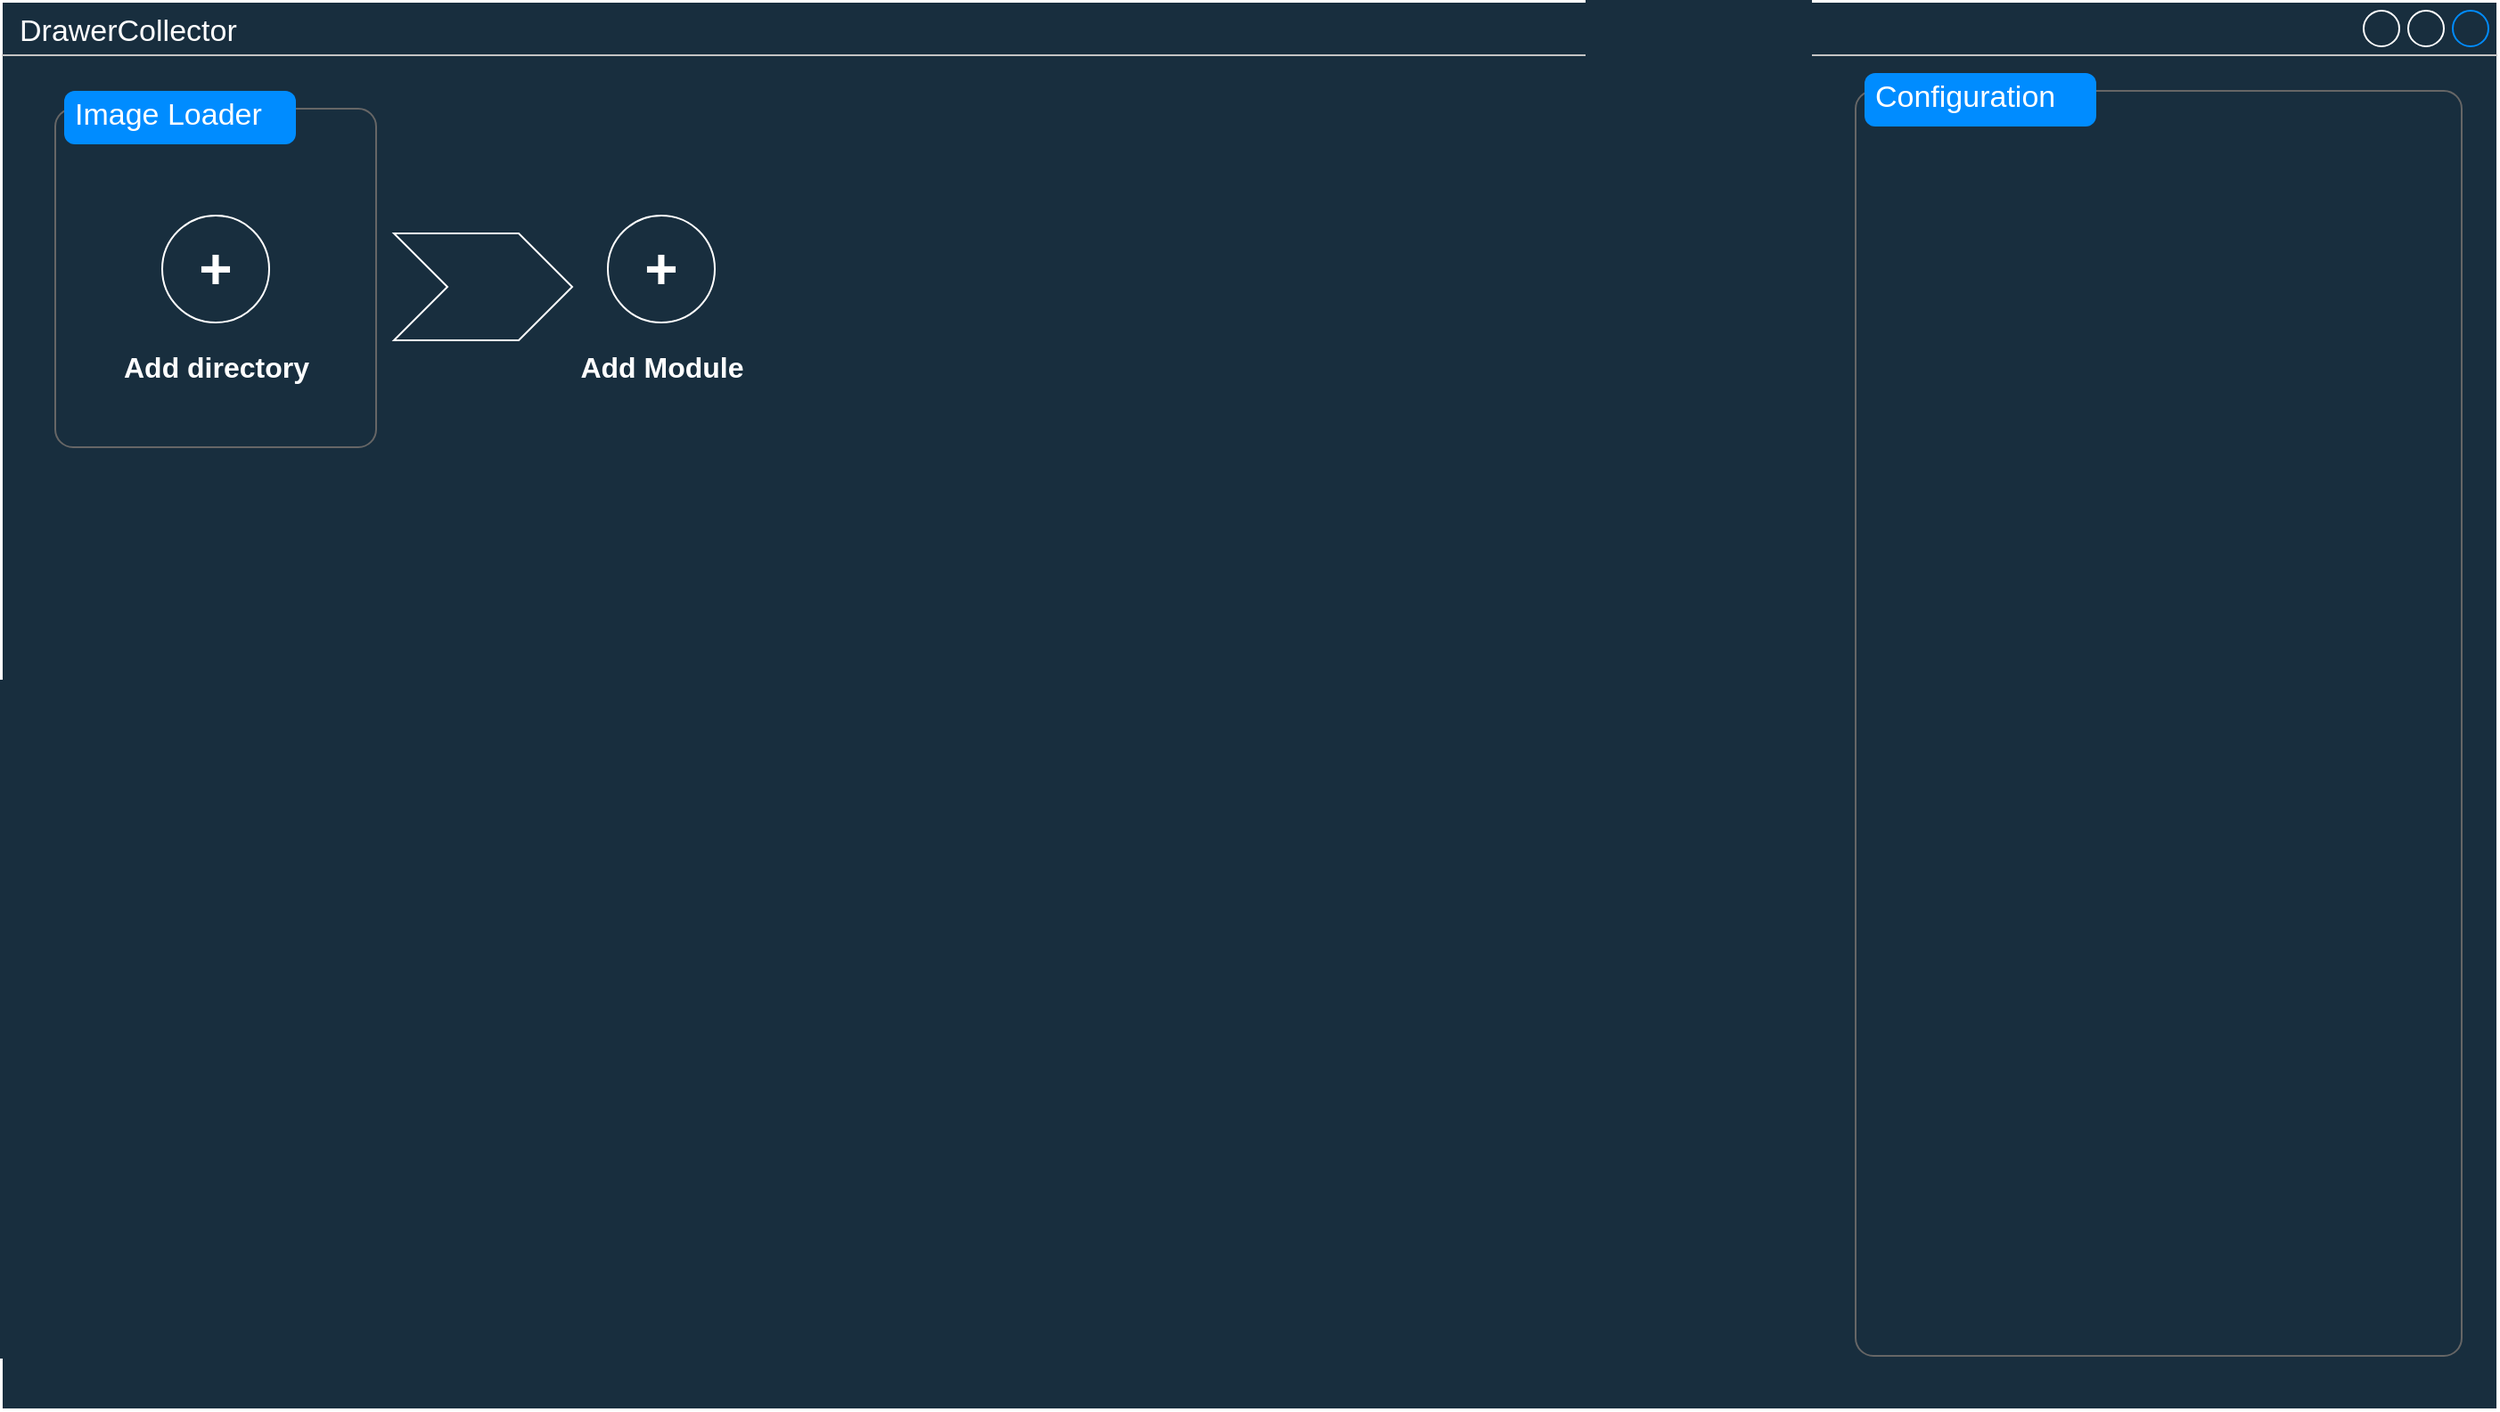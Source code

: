 <mxfile version="21.1.2" type="device" pages="7">
  <diagram name="MainPage" id="4QHCHEwzM7NgPZoShcnq">
    <mxGraphModel dx="2074" dy="1106" grid="1" gridSize="10" guides="1" tooltips="1" connect="1" arrows="1" fold="1" page="1" pageScale="1" pageWidth="1600" pageHeight="900" math="0" shadow="0">
      <root>
        <mxCell id="0" />
        <mxCell id="Sikc8s6z_d72JEaeaKDz-20" parent="0" />
        <mxCell id="Sikc8s6z_d72JEaeaKDz-28" value="&lt;div&gt;DrawerCollector&lt;/div&gt;&lt;div&gt;&lt;br&gt;&lt;/div&gt;" style="strokeWidth=1;shadow=0;dashed=0;align=center;html=1;shape=mxgraph.mockup.containers.window;align=left;verticalAlign=top;spacingLeft=8;strokeColor2=#008cff;strokeColor3=#c4c4c4;fontColor=#FFFFFF;mainText=;fontSize=17;labelBackgroundColor=none;whiteSpace=wrap;strokeColor=#FFFFFF;fillColor=#182E3E;" vertex="1" parent="Sikc8s6z_d72JEaeaKDz-20">
          <mxGeometry x="80" y="40" width="1400" height="790" as="geometry" />
        </mxCell>
        <UserObject label="" link="data:page/id,hgLcFoqbssjTXuBi4_AG" id="BZGcnAVH1Ryqcp6diZ6F-3">
          <mxCell style="shape=mxgraph.mockup.containers.marginRect;rectMarginTop=10;strokeColor=#666666;strokeWidth=1;dashed=0;rounded=1;arcSize=5;recursiveResize=0;html=1;whiteSpace=wrap;fontColor=#FFFFFF;fillColor=#182E3E;" vertex="1" parent="Sikc8s6z_d72JEaeaKDz-20">
            <mxGeometry x="110" y="90" width="180" height="200" as="geometry" />
          </mxCell>
        </UserObject>
        <mxCell id="BZGcnAVH1Ryqcp6diZ6F-4" value="&lt;div&gt;Image Loader&lt;/div&gt;" style="shape=rect;strokeColor=none;fillColor=#008cff;strokeWidth=1;dashed=0;rounded=1;arcSize=20;fontColor=#ffffff;fontSize=17;spacing=2;spacingTop=-2;align=left;autosize=1;spacingLeft=4;resizeWidth=0;resizeHeight=0;perimeter=none;html=1;whiteSpace=wrap;" vertex="1" parent="BZGcnAVH1Ryqcp6diZ6F-3">
          <mxGeometry x="5" width="130" height="30" as="geometry" />
        </mxCell>
        <UserObject label="&lt;font style=&quot;font-size: 32px;&quot;&gt;&lt;b&gt;+&lt;/b&gt;&lt;/font&gt;" link="data:page/id,UpVtdRNt34tTqxoJonI-" id="BZGcnAVH1Ryqcp6diZ6F-5">
          <mxCell style="ellipse;whiteSpace=wrap;html=1;strokeColor=#FFFFFF;fillColor=#182E3E;labelBackgroundColor=none;fontColor=#FFFFFF;shadow=0;aspect=fixed;" vertex="1" parent="BZGcnAVH1Ryqcp6diZ6F-3">
            <mxGeometry x="60" y="70" width="60" height="60" as="geometry" />
          </mxCell>
        </UserObject>
        <mxCell id="BZGcnAVH1Ryqcp6diZ6F-6" value="&lt;div style=&quot;font-size: 16px;&quot;&gt;Add directory&lt;br style=&quot;font-size: 16px;&quot;&gt;&lt;/div&gt;" style="text;html=1;strokeColor=none;fillColor=none;align=center;verticalAlign=middle;whiteSpace=wrap;rounded=0;fontColor=#FFFFFF;fontStyle=1;fontSize=16;" vertex="1" parent="BZGcnAVH1Ryqcp6diZ6F-3">
          <mxGeometry x="2.5" y="140" width="175" height="30" as="geometry" />
        </mxCell>
        <mxCell id="BZGcnAVH1Ryqcp6diZ6F-8" value="" style="shape=mxgraph.mockup.containers.marginRect;rectMarginTop=10;strokeColor=#666666;strokeWidth=1;dashed=0;rounded=1;arcSize=5;recursiveResize=0;html=1;whiteSpace=wrap;fontColor=#FFFFFF;fillColor=#182E3E;" vertex="1" parent="Sikc8s6z_d72JEaeaKDz-20">
          <mxGeometry x="1120" y="80" width="340" height="720" as="geometry" />
        </mxCell>
        <mxCell id="BZGcnAVH1Ryqcp6diZ6F-9" value="Configuration" style="shape=rect;strokeColor=none;fillColor=#008cff;strokeWidth=1;dashed=0;rounded=1;arcSize=20;fontColor=#ffffff;fontSize=17;spacing=2;spacingTop=-2;align=left;autosize=1;spacingLeft=4;resizeWidth=0;resizeHeight=0;perimeter=none;html=1;whiteSpace=wrap;" vertex="1" parent="BZGcnAVH1Ryqcp6diZ6F-8">
          <mxGeometry x="5" width="130" height="30" as="geometry" />
        </mxCell>
        <mxCell id="Y7kr4lN_EB4moR-PGXCY-1" value="" style="html=1;shadow=0;dashed=0;align=center;verticalAlign=middle;shape=mxgraph.arrows2.arrow;dy=0;dx=30;notch=30;strokeColor=#FFFFFF;fontColor=#FFFFFF;fillColor=#182E3E;" vertex="1" parent="Sikc8s6z_d72JEaeaKDz-20">
          <mxGeometry x="300" y="170" width="100" height="60" as="geometry" />
        </mxCell>
        <mxCell id="VPWg5gSxR-0Wk0qPY_qC-0" value="" style="group" vertex="1" connectable="0" parent="Sikc8s6z_d72JEaeaKDz-20">
          <mxGeometry x="362.5" y="160" width="175" height="100" as="geometry" />
        </mxCell>
        <UserObject label="&lt;font style=&quot;font-size: 32px;&quot;&gt;&lt;b&gt;+&lt;/b&gt;&lt;/font&gt;" link="data:page/id,DdyOgkGcl3cxmvbCV8Uq" id="e9swa3hjPzflOzBYY6jh-0">
          <mxCell style="ellipse;whiteSpace=wrap;html=1;strokeColor=#FFFFFF;fillColor=#182E3E;labelBackgroundColor=none;fontColor=#FFFFFF;shadow=0;aspect=fixed;" vertex="1" parent="VPWg5gSxR-0Wk0qPY_qC-0">
            <mxGeometry x="57.5" width="60" height="60" as="geometry" />
          </mxCell>
        </UserObject>
        <mxCell id="e9swa3hjPzflOzBYY6jh-1" value="&lt;div style=&quot;font-size: 16px;&quot;&gt;Add Module&lt;br style=&quot;font-size: 16px;&quot;&gt;&lt;/div&gt;" style="text;html=1;strokeColor=none;fillColor=none;align=center;verticalAlign=middle;whiteSpace=wrap;rounded=0;fontColor=#FFFFFF;fontStyle=1;fontSize=16;" vertex="1" parent="VPWg5gSxR-0Wk0qPY_qC-0">
          <mxGeometry y="70" width="175" height="30" as="geometry" />
        </mxCell>
      </root>
    </mxGraphModel>
  </diagram>
  <diagram name="ImageLoaderPage" id="hgLcFoqbssjTXuBi4_AG">
    <mxGraphModel dx="2074" dy="1106" grid="1" gridSize="10" guides="1" tooltips="1" connect="1" arrows="1" fold="1" page="1" pageScale="1" pageWidth="1600" pageHeight="900" math="0" shadow="0">
      <root>
        <mxCell id="sGLYkjMO27j8jB1cmiwa-0" />
        <mxCell id="sGLYkjMO27j8jB1cmiwa-1" parent="sGLYkjMO27j8jB1cmiwa-0" />
        <UserObject label="&lt;div&gt;DrawerCollector&lt;/div&gt;&lt;div&gt;&lt;br&gt;&lt;/div&gt;" link="data:page/id,4QHCHEwzM7NgPZoShcnq" id="sGLYkjMO27j8jB1cmiwa-2">
          <mxCell style="strokeWidth=1;shadow=0;dashed=0;align=center;html=1;shape=mxgraph.mockup.containers.window;align=left;verticalAlign=top;spacingLeft=8;strokeColor2=#008cff;strokeColor3=#c4c4c4;fontColor=#FFFFFF;mainText=;fontSize=17;labelBackgroundColor=none;whiteSpace=wrap;strokeColor=#FFFFFF;fillColor=#182E3E;" vertex="1" parent="sGLYkjMO27j8jB1cmiwa-1">
            <mxGeometry x="80" y="40" width="1400" height="790" as="geometry" />
          </mxCell>
        </UserObject>
        <mxCell id="sGLYkjMO27j8jB1cmiwa-3" value="" style="shape=mxgraph.mockup.containers.marginRect;rectMarginTop=10;strokeColor=#70888f;strokeWidth=5;dashed=0;rounded=1;arcSize=5;recursiveResize=0;html=1;whiteSpace=wrap;fontColor=#FFFFFF;fillColor=#182E3E;" vertex="1" parent="sGLYkjMO27j8jB1cmiwa-1">
          <mxGeometry x="110" y="90" width="180" height="200" as="geometry" />
        </mxCell>
        <mxCell id="sGLYkjMO27j8jB1cmiwa-4" value="&lt;div&gt;Image Loader&lt;/div&gt;" style="shape=rect;strokeColor=none;fillColor=#008cff;strokeWidth=1;dashed=0;rounded=1;arcSize=20;fontColor=#ffffff;fontSize=17;spacing=2;spacingTop=-2;align=left;autosize=1;spacingLeft=4;resizeWidth=0;resizeHeight=0;perimeter=none;html=1;whiteSpace=wrap;" vertex="1" parent="sGLYkjMO27j8jB1cmiwa-3">
          <mxGeometry x="5" width="130" height="30" as="geometry" />
        </mxCell>
        <UserObject label="&lt;font style=&quot;font-size: 32px;&quot;&gt;&lt;b&gt;+&lt;/b&gt;&lt;/font&gt;" link="data:page/id,UpVtdRNt34tTqxoJonI-" id="sGLYkjMO27j8jB1cmiwa-5">
          <mxCell style="ellipse;whiteSpace=wrap;html=1;strokeColor=#FFFFFF;fillColor=#182E3E;labelBackgroundColor=none;fontColor=#FFFFFF;shadow=0;aspect=fixed;" vertex="1" parent="sGLYkjMO27j8jB1cmiwa-3">
            <mxGeometry x="60" y="70" width="60" height="60" as="geometry" />
          </mxCell>
        </UserObject>
        <mxCell id="sGLYkjMO27j8jB1cmiwa-6" value="&lt;div style=&quot;font-size: 16px;&quot;&gt;Add directory&lt;br style=&quot;font-size: 16px;&quot;&gt;&lt;/div&gt;" style="text;html=1;strokeColor=none;fillColor=none;align=center;verticalAlign=middle;whiteSpace=wrap;rounded=0;fontColor=#FFFFFF;fontStyle=1;fontSize=16;" vertex="1" parent="sGLYkjMO27j8jB1cmiwa-3">
          <mxGeometry x="2.5" y="140" width="175" height="30" as="geometry" />
        </mxCell>
        <mxCell id="sGLYkjMO27j8jB1cmiwa-7" value="" style="shape=mxgraph.mockup.containers.marginRect;rectMarginTop=10;strokeColor=#666666;strokeWidth=1;dashed=0;rounded=1;arcSize=5;recursiveResize=0;html=1;whiteSpace=wrap;fontColor=#FFFFFF;fillColor=#182E3E;" vertex="1" parent="sGLYkjMO27j8jB1cmiwa-1">
          <mxGeometry x="1120" y="80" width="340" height="720" as="geometry" />
        </mxCell>
        <mxCell id="sGLYkjMO27j8jB1cmiwa-8" value="Image Loader" style="shape=rect;strokeColor=none;fillColor=#008cff;strokeWidth=1;dashed=0;rounded=1;arcSize=20;fontColor=#ffffff;fontSize=17;spacing=2;spacingTop=-2;align=left;autosize=1;spacingLeft=4;resizeWidth=0;resizeHeight=0;perimeter=none;html=1;whiteSpace=wrap;" vertex="1" parent="sGLYkjMO27j8jB1cmiwa-7">
          <mxGeometry x="5" width="130" height="30" as="geometry" />
        </mxCell>
        <mxCell id="H2jxY5U8lig59B_fxIUB-10" value="Directory" style="whiteSpace=wrap;html=1;strokeColor=#FFFFFF;fontColor=#FFFFFF;fillColor=#182E3E;fontSize=16;fontStyle=1" vertex="1" parent="sGLYkjMO27j8jB1cmiwa-7">
          <mxGeometry x="10" y="40" width="260" height="40" as="geometry" />
        </mxCell>
        <mxCell id="H2jxY5U8lig59B_fxIUB-11" value="Files" style="whiteSpace=wrap;html=1;strokeColor=#FFFFFF;fontColor=#FFFFFF;fillColor=#182E3E;fontSize=16;fontStyle=1" vertex="1" parent="sGLYkjMO27j8jB1cmiwa-7">
          <mxGeometry x="270" y="40" width="60" height="40" as="geometry" />
        </mxCell>
        <mxCell id="H2jxY5U8lig59B_fxIUB-12" value="" style="whiteSpace=wrap;html=1;strokeColor=#FFFFFF;fontColor=#FFFFFF;fillColor=#182E3E;" vertex="1" parent="sGLYkjMO27j8jB1cmiwa-7">
          <mxGeometry x="10" y="80" width="320" height="620" as="geometry" />
        </mxCell>
        <mxCell id="r8GJR6RvqAK0Z7T6UhHm-0" value="" style="html=1;shadow=0;dashed=0;align=center;verticalAlign=middle;shape=mxgraph.arrows2.arrow;dy=0;dx=30;notch=30;strokeColor=#FFFFFF;fontColor=#FFFFFF;fillColor=#182E3E;" vertex="1" parent="sGLYkjMO27j8jB1cmiwa-1">
          <mxGeometry x="300" y="170" width="100" height="60" as="geometry" />
        </mxCell>
        <mxCell id="Y3K2k-p9ZKK7vGbOh9vh-0" value="" style="group" vertex="1" connectable="0" parent="sGLYkjMO27j8jB1cmiwa-1">
          <mxGeometry x="362.5" y="160" width="175" height="100" as="geometry" />
        </mxCell>
        <UserObject label="&lt;font style=&quot;font-size: 32px;&quot;&gt;&lt;b&gt;+&lt;/b&gt;&lt;/font&gt;" id="Y3K2k-p9ZKK7vGbOh9vh-1">
          <mxCell style="ellipse;whiteSpace=wrap;html=1;strokeColor=#FFFFFF;fillColor=#182E3E;labelBackgroundColor=none;fontColor=#FFFFFF;shadow=0;aspect=fixed;" vertex="1" parent="Y3K2k-p9ZKK7vGbOh9vh-0">
            <mxGeometry x="57.5" width="60" height="60" as="geometry" />
          </mxCell>
        </UserObject>
        <mxCell id="Y3K2k-p9ZKK7vGbOh9vh-2" value="&lt;div style=&quot;font-size: 16px;&quot;&gt;Add Module&lt;br style=&quot;font-size: 16px;&quot;&gt;&lt;/div&gt;" style="text;html=1;strokeColor=none;fillColor=none;align=center;verticalAlign=middle;whiteSpace=wrap;rounded=0;fontColor=#FFFFFF;fontStyle=1;fontSize=16;" vertex="1" parent="Y3K2k-p9ZKK7vGbOh9vh-0">
          <mxGeometry y="70" width="175" height="30" as="geometry" />
        </mxCell>
      </root>
    </mxGraphModel>
  </diagram>
  <diagram name="ProcessingModulePageRotation" id="VNy_x9ZEN6lF7U0V-27q">
    <mxGraphModel dx="1728" dy="922" grid="1" gridSize="10" guides="1" tooltips="1" connect="1" arrows="1" fold="1" page="1" pageScale="1" pageWidth="1600" pageHeight="900" math="0" shadow="0">
      <root>
        <mxCell id="SKFq8kWOSzVU3YflYjA9-0" />
        <mxCell id="SKFq8kWOSzVU3YflYjA9-1" parent="SKFq8kWOSzVU3YflYjA9-0" />
        <UserObject label="D" link="data:page/id,4QHCHEwzM7NgPZoShcnq" id="SKFq8kWOSzVU3YflYjA9-2">
          <mxCell style="strokeWidth=1;shadow=0;dashed=0;align=center;html=1;shape=mxgraph.mockup.containers.window;align=left;verticalAlign=top;spacingLeft=8;strokeColor2=#008cff;strokeColor3=#c4c4c4;fontColor=#FFFFFF;mainText=;fontSize=17;labelBackgroundColor=none;whiteSpace=wrap;strokeColor=#FFFFFF;fillColor=#182E3E;" vertex="1" parent="SKFq8kWOSzVU3YflYjA9-1">
            <mxGeometry x="80" y="40" width="1400" height="790" as="geometry" />
          </mxCell>
        </UserObject>
        <UserObject label="" link="data:page/id,hgLcFoqbssjTXuBi4_AG" id="SKFq8kWOSzVU3YflYjA9-3">
          <mxCell style="shape=mxgraph.mockup.containers.marginRect;rectMarginTop=10;strokeColor=#70888f;strokeWidth=1;dashed=0;rounded=1;arcSize=5;recursiveResize=0;html=1;whiteSpace=wrap;fontColor=#FFFFFF;fillColor=#182E3E;" vertex="1" parent="SKFq8kWOSzVU3YflYjA9-1">
            <mxGeometry x="110" y="90" width="180" height="200" as="geometry" />
          </mxCell>
        </UserObject>
        <mxCell id="SKFq8kWOSzVU3YflYjA9-4" value="&lt;div&gt;Image Loader&lt;/div&gt;" style="shape=rect;strokeColor=none;fillColor=#008cff;strokeWidth=1;dashed=0;rounded=1;arcSize=20;fontColor=#ffffff;fontSize=17;spacing=2;spacingTop=-2;align=left;autosize=1;spacingLeft=4;resizeWidth=0;resizeHeight=0;perimeter=none;html=1;whiteSpace=wrap;" vertex="1" parent="SKFq8kWOSzVU3YflYjA9-3">
          <mxGeometry x="5" width="130" height="30" as="geometry" />
        </mxCell>
        <UserObject label="&lt;font style=&quot;font-size: 32px;&quot;&gt;&lt;b&gt;+&lt;/b&gt;&lt;/font&gt;" link="data:page/id,UpVtdRNt34tTqxoJonI-" id="SKFq8kWOSzVU3YflYjA9-5">
          <mxCell style="ellipse;whiteSpace=wrap;html=1;strokeColor=#FFFFFF;fillColor=#182E3E;labelBackgroundColor=none;fontColor=#FFFFFF;shadow=0;aspect=fixed;" vertex="1" parent="SKFq8kWOSzVU3YflYjA9-3">
            <mxGeometry x="60" y="70" width="60" height="60" as="geometry" />
          </mxCell>
        </UserObject>
        <mxCell id="SKFq8kWOSzVU3YflYjA9-6" value="&lt;div style=&quot;font-size: 16px;&quot;&gt;Add directory&lt;br style=&quot;font-size: 16px;&quot;&gt;&lt;/div&gt;" style="text;html=1;strokeColor=none;fillColor=none;align=center;verticalAlign=middle;whiteSpace=wrap;rounded=0;fontColor=#FFFFFF;fontStyle=1;fontSize=16;" vertex="1" parent="SKFq8kWOSzVU3YflYjA9-3">
          <mxGeometry x="2.5" y="140" width="175" height="30" as="geometry" />
        </mxCell>
        <mxCell id="SKFq8kWOSzVU3YflYjA9-7" value="" style="shape=mxgraph.mockup.containers.marginRect;rectMarginTop=10;strokeColor=#666666;strokeWidth=1;dashed=0;rounded=1;arcSize=5;recursiveResize=0;html=1;whiteSpace=wrap;fontColor=#FFFFFF;fillColor=#182E3E;" vertex="1" parent="SKFq8kWOSzVU3YflYjA9-1">
          <mxGeometry x="1120" y="80" width="340" height="720" as="geometry" />
        </mxCell>
        <mxCell id="SKFq8kWOSzVU3YflYjA9-8" value="Processing Module Configuration" style="shape=rect;strokeColor=none;fillColor=#008cff;strokeWidth=1;dashed=0;rounded=1;arcSize=20;fontColor=#ffffff;fontSize=17;spacing=2;spacingTop=-2;align=left;autosize=1;spacingLeft=4;resizeWidth=0;resizeHeight=0;perimeter=none;html=1;whiteSpace=wrap;" vertex="1" parent="SKFq8kWOSzVU3YflYjA9-7">
          <mxGeometry x="5" width="280" height="30" as="geometry" />
        </mxCell>
        <mxCell id="SKFq8kWOSzVU3YflYjA9-9" value="Parameter" style="whiteSpace=wrap;html=1;strokeColor=#FFFFFF;fontColor=#FFFFFF;fillColor=#182E3E;fontSize=16;fontStyle=1" vertex="1" parent="SKFq8kWOSzVU3YflYjA9-7">
          <mxGeometry x="10" y="40" width="170" height="40" as="geometry" />
        </mxCell>
        <mxCell id="SKFq8kWOSzVU3YflYjA9-10" value="Value" style="whiteSpace=wrap;html=1;strokeColor=#FFFFFF;fontColor=#FFFFFF;fillColor=#182E3E;fontSize=16;fontStyle=1" vertex="1" parent="SKFq8kWOSzVU3YflYjA9-7">
          <mxGeometry x="180" y="40" width="150" height="40" as="geometry" />
        </mxCell>
        <mxCell id="SKFq8kWOSzVU3YflYjA9-11" value="" style="whiteSpace=wrap;html=1;strokeColor=#FFFFFF;fontColor=#FFFFFF;fillColor=#182E3E;" vertex="1" parent="SKFq8kWOSzVU3YflYjA9-7">
          <mxGeometry x="10" y="80" width="320" height="620" as="geometry" />
        </mxCell>
        <mxCell id="i6L3_rqYi2wgmi7N0PD3-6" value="Angle" style="whiteSpace=wrap;html=1;strokeColor=#FFFFFF;fontColor=#FFFFFF;fillColor=#182E3E;fontSize=16;fontStyle=1" vertex="1" parent="SKFq8kWOSzVU3YflYjA9-7">
          <mxGeometry x="10" y="90" width="170" height="40" as="geometry" />
        </mxCell>
        <mxCell id="i6L3_rqYi2wgmi7N0PD3-7" value="90 deg." style="whiteSpace=wrap;html=1;strokeColor=#FFFFFF;fontColor=#FFFFFF;fillColor=#182E3E;fontSize=16;fontStyle=1" vertex="1" parent="SKFq8kWOSzVU3YflYjA9-7">
          <mxGeometry x="180" y="90" width="150" height="40" as="geometry" />
        </mxCell>
        <mxCell id="SKFq8kWOSzVU3YflYjA9-12" value="" style="html=1;shadow=0;dashed=0;align=center;verticalAlign=middle;shape=mxgraph.arrows2.arrow;dy=0;dx=30;notch=30;strokeColor=#FFFFFF;fontColor=#FFFFFF;fillColor=#182E3E;" vertex="1" parent="SKFq8kWOSzVU3YflYjA9-1">
          <mxGeometry x="300" y="170" width="100" height="60" as="geometry" />
        </mxCell>
        <UserObject label="" id="SKFq8kWOSzVU3YflYjA9-13">
          <mxCell style="shape=mxgraph.mockup.containers.marginRect;rectMarginTop=10;strokeColor=#666666;strokeWidth=5;dashed=0;rounded=1;arcSize=5;recursiveResize=0;html=1;whiteSpace=wrap;fontColor=#FFFFFF;fillColor=#182E3E;" vertex="1" parent="SKFq8kWOSzVU3YflYjA9-1">
            <mxGeometry x="410" y="90" width="180" height="200" as="geometry" />
          </mxCell>
        </UserObject>
        <mxCell id="SKFq8kWOSzVU3YflYjA9-14" value="Rotation" style="shape=rect;strokeColor=none;fillColor=#008cff;strokeWidth=1;dashed=0;rounded=1;arcSize=20;fontColor=#ffffff;fontSize=17;spacing=2;spacingTop=-2;align=left;autosize=1;spacingLeft=4;resizeWidth=0;resizeHeight=0;perimeter=none;html=1;whiteSpace=wrap;" vertex="1" parent="SKFq8kWOSzVU3YflYjA9-13">
          <mxGeometry x="5" width="90" height="30" as="geometry" />
        </mxCell>
        <UserObject label="&lt;font style=&quot;font-size: 32px;&quot;&gt;&lt;b&gt;+&lt;/b&gt;&lt;/font&gt;" id="SKFq8kWOSzVU3YflYjA9-15">
          <mxCell style="ellipse;whiteSpace=wrap;html=1;strokeColor=#FFFFFF;fillColor=#182E3E;labelBackgroundColor=none;fontColor=#FFFFFF;shadow=0;aspect=fixed;" vertex="1" parent="SKFq8kWOSzVU3YflYjA9-13">
            <mxGeometry x="60" y="70" width="60" height="60" as="geometry" />
          </mxCell>
        </UserObject>
        <mxCell id="SKFq8kWOSzVU3YflYjA9-16" value="&lt;div style=&quot;font-size: 16px;&quot;&gt;Add Module&lt;br&gt;&lt;/div&gt;" style="text;html=1;strokeColor=none;fillColor=none;align=center;verticalAlign=middle;whiteSpace=wrap;rounded=0;fontColor=#FFFFFF;fontStyle=1;fontSize=16;" vertex="1" parent="SKFq8kWOSzVU3YflYjA9-13">
          <mxGeometry x="2.5" y="140" width="175" height="30" as="geometry" />
        </mxCell>
        <UserObject label="X" link="data:page/id,4QHCHEwzM7NgPZoShcnq" id="i6L3_rqYi2wgmi7N0PD3-8">
          <mxCell style="whiteSpace=wrap;html=1;strokeColor=#C73500;fontColor=#FFFFFF;fillColor=#fa6800;fontSize=16;fontStyle=1" vertex="1" parent="SKFq8kWOSzVU3YflYjA9-13">
            <mxGeometry x="130" y="20" width="40" height="40" as="geometry" />
          </mxCell>
        </UserObject>
        <mxCell id="0AKEfZ34rkabN835POZt-0" value="" style="group" vertex="1" connectable="0" parent="SKFq8kWOSzVU3YflYjA9-1">
          <mxGeometry x="692.5" y="160" width="175" height="100" as="geometry" />
        </mxCell>
        <UserObject label="&lt;font style=&quot;font-size: 32px;&quot;&gt;&lt;b&gt;+&lt;/b&gt;&lt;/font&gt;" id="0AKEfZ34rkabN835POZt-1">
          <mxCell style="ellipse;whiteSpace=wrap;html=1;strokeColor=#FFFFFF;fillColor=#182E3E;labelBackgroundColor=none;fontColor=#FFFFFF;shadow=0;aspect=fixed;" vertex="1" parent="0AKEfZ34rkabN835POZt-0">
            <mxGeometry x="57.5" width="60" height="60" as="geometry" />
          </mxCell>
        </UserObject>
        <mxCell id="0AKEfZ34rkabN835POZt-2" value="&lt;div style=&quot;font-size: 16px;&quot;&gt;Add Module&lt;br style=&quot;font-size: 16px;&quot;&gt;&lt;/div&gt;" style="text;html=1;strokeColor=none;fillColor=none;align=center;verticalAlign=middle;whiteSpace=wrap;rounded=0;fontColor=#FFFFFF;fontStyle=1;fontSize=16;" vertex="1" parent="0AKEfZ34rkabN835POZt-0">
          <mxGeometry y="70" width="175" height="30" as="geometry" />
        </mxCell>
        <mxCell id="0AKEfZ34rkabN835POZt-3" value="" style="html=1;shadow=0;dashed=0;align=center;verticalAlign=middle;shape=mxgraph.arrows2.arrow;dy=0;dx=30;notch=30;strokeColor=#FFFFFF;fontColor=#FFFFFF;fillColor=#182E3E;" vertex="1" parent="SKFq8kWOSzVU3YflYjA9-1">
          <mxGeometry x="610" y="170" width="100" height="60" as="geometry" />
        </mxCell>
      </root>
    </mxGraphModel>
  </diagram>
  <diagram name="ProcessingModulePageBoxCropper" id="h1OTeUkrut5GULpc_ItQ">
    <mxGraphModel dx="2074" dy="1106" grid="1" gridSize="10" guides="1" tooltips="1" connect="1" arrows="1" fold="1" page="1" pageScale="1" pageWidth="1600" pageHeight="900" math="0" shadow="0">
      <root>
        <mxCell id="LH34y7n98yYIbcsCo41Y-0" />
        <mxCell id="LH34y7n98yYIbcsCo41Y-1" parent="LH34y7n98yYIbcsCo41Y-0" />
        <UserObject label="D" link="data:page/id,4QHCHEwzM7NgPZoShcnq" id="LH34y7n98yYIbcsCo41Y-2">
          <mxCell style="strokeWidth=1;shadow=0;dashed=0;align=center;html=1;shape=mxgraph.mockup.containers.window;align=left;verticalAlign=top;spacingLeft=8;strokeColor2=#008cff;strokeColor3=#c4c4c4;fontColor=#FFFFFF;mainText=;fontSize=17;labelBackgroundColor=none;whiteSpace=wrap;strokeColor=#FFFFFF;fillColor=#182E3E;" vertex="1" parent="LH34y7n98yYIbcsCo41Y-1">
            <mxGeometry x="80" y="40" width="1400" height="790" as="geometry" />
          </mxCell>
        </UserObject>
        <UserObject label="" link="data:page/id,hgLcFoqbssjTXuBi4_AG" id="LH34y7n98yYIbcsCo41Y-3">
          <mxCell style="shape=mxgraph.mockup.containers.marginRect;rectMarginTop=10;strokeColor=#70888f;strokeWidth=1;dashed=0;rounded=1;arcSize=5;recursiveResize=0;html=1;whiteSpace=wrap;fontColor=#FFFFFF;fillColor=#182E3E;" vertex="1" parent="LH34y7n98yYIbcsCo41Y-1">
            <mxGeometry x="110" y="90" width="180" height="200" as="geometry" />
          </mxCell>
        </UserObject>
        <mxCell id="LH34y7n98yYIbcsCo41Y-4" value="&lt;div&gt;Image Loader&lt;/div&gt;" style="shape=rect;strokeColor=none;fillColor=#008cff;strokeWidth=1;dashed=0;rounded=1;arcSize=20;fontColor=#ffffff;fontSize=17;spacing=2;spacingTop=-2;align=left;autosize=1;spacingLeft=4;resizeWidth=0;resizeHeight=0;perimeter=none;html=1;whiteSpace=wrap;" vertex="1" parent="LH34y7n98yYIbcsCo41Y-3">
          <mxGeometry x="5" width="130" height="30" as="geometry" />
        </mxCell>
        <UserObject label="&lt;font style=&quot;font-size: 32px;&quot;&gt;&lt;b&gt;+&lt;/b&gt;&lt;/font&gt;" link="data:page/id,UpVtdRNt34tTqxoJonI-" id="LH34y7n98yYIbcsCo41Y-5">
          <mxCell style="ellipse;whiteSpace=wrap;html=1;strokeColor=#FFFFFF;fillColor=#182E3E;labelBackgroundColor=none;fontColor=#FFFFFF;shadow=0;aspect=fixed;" vertex="1" parent="LH34y7n98yYIbcsCo41Y-3">
            <mxGeometry x="60" y="70" width="60" height="60" as="geometry" />
          </mxCell>
        </UserObject>
        <mxCell id="LH34y7n98yYIbcsCo41Y-6" value="&lt;div style=&quot;font-size: 16px;&quot;&gt;Add directory&lt;br style=&quot;font-size: 16px;&quot;&gt;&lt;/div&gt;" style="text;html=1;strokeColor=none;fillColor=none;align=center;verticalAlign=middle;whiteSpace=wrap;rounded=0;fontColor=#FFFFFF;fontStyle=1;fontSize=16;" vertex="1" parent="LH34y7n98yYIbcsCo41Y-3">
          <mxGeometry x="2.5" y="140" width="175" height="30" as="geometry" />
        </mxCell>
        <mxCell id="LH34y7n98yYIbcsCo41Y-7" value="" style="shape=mxgraph.mockup.containers.marginRect;rectMarginTop=10;strokeColor=#666666;strokeWidth=1;dashed=0;rounded=1;arcSize=5;recursiveResize=0;html=1;whiteSpace=wrap;fontColor=#FFFFFF;fillColor=#182E3E;" vertex="1" parent="LH34y7n98yYIbcsCo41Y-1">
          <mxGeometry x="1120" y="80" width="340" height="720" as="geometry" />
        </mxCell>
        <mxCell id="LH34y7n98yYIbcsCo41Y-8" value="Processing Module Configuration" style="shape=rect;strokeColor=none;fillColor=#008cff;strokeWidth=1;dashed=0;rounded=1;arcSize=20;fontColor=#ffffff;fontSize=17;spacing=2;spacingTop=-2;align=left;autosize=1;spacingLeft=4;resizeWidth=0;resizeHeight=0;perimeter=none;html=1;whiteSpace=wrap;" vertex="1" parent="LH34y7n98yYIbcsCo41Y-7">
          <mxGeometry x="5" width="280" height="30" as="geometry" />
        </mxCell>
        <mxCell id="LH34y7n98yYIbcsCo41Y-9" value="Parameter" style="whiteSpace=wrap;html=1;strokeColor=#FFFFFF;fontColor=#FFFFFF;fillColor=#182E3E;fontSize=16;fontStyle=1" vertex="1" parent="LH34y7n98yYIbcsCo41Y-7">
          <mxGeometry x="10" y="40" width="170" height="40" as="geometry" />
        </mxCell>
        <mxCell id="LH34y7n98yYIbcsCo41Y-10" value="Value" style="whiteSpace=wrap;html=1;strokeColor=#FFFFFF;fontColor=#FFFFFF;fillColor=#182E3E;fontSize=16;fontStyle=1" vertex="1" parent="LH34y7n98yYIbcsCo41Y-7">
          <mxGeometry x="180" y="40" width="150" height="40" as="geometry" />
        </mxCell>
        <mxCell id="LH34y7n98yYIbcsCo41Y-11" value="" style="whiteSpace=wrap;html=1;strokeColor=#FFFFFF;fontColor=#FFFFFF;fillColor=#182E3E;" vertex="1" parent="LH34y7n98yYIbcsCo41Y-7">
          <mxGeometry x="10" y="80" width="320" height="620" as="geometry" />
        </mxCell>
        <mxCell id="LH34y7n98yYIbcsCo41Y-12" value="Angle" style="whiteSpace=wrap;html=1;strokeColor=#FFFFFF;fontColor=#FFFFFF;fillColor=#182E3E;fontSize=16;fontStyle=1" vertex="1" parent="LH34y7n98yYIbcsCo41Y-7">
          <mxGeometry x="10" y="90" width="170" height="40" as="geometry" />
        </mxCell>
        <mxCell id="LH34y7n98yYIbcsCo41Y-13" value="90 deg." style="whiteSpace=wrap;html=1;strokeColor=#FFFFFF;fontColor=#FFFFFF;fillColor=#182E3E;fontSize=16;fontStyle=1" vertex="1" parent="LH34y7n98yYIbcsCo41Y-7">
          <mxGeometry x="180" y="90" width="150" height="40" as="geometry" />
        </mxCell>
        <mxCell id="LH34y7n98yYIbcsCo41Y-14" value="" style="html=1;shadow=0;dashed=0;align=center;verticalAlign=middle;shape=mxgraph.arrows2.arrow;dy=0;dx=30;notch=30;strokeColor=#FFFFFF;fontColor=#FFFFFF;fillColor=#182E3E;" vertex="1" parent="LH34y7n98yYIbcsCo41Y-1">
          <mxGeometry x="300" y="170" width="100" height="60" as="geometry" />
        </mxCell>
        <UserObject label="" id="LH34y7n98yYIbcsCo41Y-15">
          <mxCell style="shape=mxgraph.mockup.containers.marginRect;rectMarginTop=10;strokeColor=#666666;strokeWidth=5;dashed=0;rounded=1;arcSize=5;recursiveResize=0;html=1;whiteSpace=wrap;fontColor=#FFFFFF;fillColor=#182E3E;fontSize=16;fontStyle=1" vertex="1" parent="LH34y7n98yYIbcsCo41Y-1">
            <mxGeometry x="410" y="90" width="180" height="200" as="geometry" />
          </mxCell>
        </UserObject>
        <mxCell id="LH34y7n98yYIbcsCo41Y-16" value="Box Cropper" style="shape=rect;strokeColor=none;fillColor=#008cff;strokeWidth=1;dashed=0;rounded=1;arcSize=20;fontColor=#ffffff;fontSize=17;spacing=2;spacingTop=-2;align=left;autosize=1;spacingLeft=4;resizeWidth=0;resizeHeight=0;perimeter=none;html=1;whiteSpace=wrap;" vertex="1" parent="LH34y7n98yYIbcsCo41Y-15">
          <mxGeometry x="5" width="125" height="30" as="geometry" />
        </mxCell>
        <UserObject label="&lt;span style=&quot;font-size: 16px;&quot;&gt;X&lt;/span&gt;" id="ci7Ci-MbCtguAnwVqPTI-0">
          <mxCell style="ellipse;whiteSpace=wrap;html=1;strokeColor=#C73500;fillColor=#fa6800;labelBackgroundColor=none;fontColor=#000000;shadow=0;aspect=fixed;fontStyle=1;fontSize=16;" vertex="1" parent="LH34y7n98yYIbcsCo41Y-15">
            <mxGeometry x="60" y="70" width="60" height="60" as="geometry" />
          </mxCell>
        </UserObject>
        <mxCell id="LH34y7n98yYIbcsCo41Y-20" value="" style="group" vertex="1" connectable="0" parent="LH34y7n98yYIbcsCo41Y-1">
          <mxGeometry x="692.5" y="160" width="175" height="100" as="geometry" />
        </mxCell>
        <UserObject label="&lt;font style=&quot;font-size: 32px;&quot;&gt;&lt;b&gt;+&lt;/b&gt;&lt;/font&gt;" id="LH34y7n98yYIbcsCo41Y-21">
          <mxCell style="ellipse;whiteSpace=wrap;html=1;strokeColor=#FFFFFF;fillColor=#182E3E;labelBackgroundColor=none;fontColor=#FFFFFF;shadow=0;aspect=fixed;" vertex="1" parent="LH34y7n98yYIbcsCo41Y-20">
            <mxGeometry x="57.5" width="60" height="60" as="geometry" />
          </mxCell>
        </UserObject>
        <mxCell id="LH34y7n98yYIbcsCo41Y-22" value="&lt;div style=&quot;font-size: 16px;&quot;&gt;Add Module&lt;br style=&quot;font-size: 16px;&quot;&gt;&lt;/div&gt;" style="text;html=1;strokeColor=none;fillColor=none;align=center;verticalAlign=middle;whiteSpace=wrap;rounded=0;fontColor=#FFFFFF;fontStyle=1;fontSize=16;" vertex="1" parent="LH34y7n98yYIbcsCo41Y-20">
          <mxGeometry y="70" width="175" height="30" as="geometry" />
        </mxCell>
        <mxCell id="LH34y7n98yYIbcsCo41Y-23" value="" style="html=1;shadow=0;dashed=0;align=center;verticalAlign=middle;shape=mxgraph.arrows2.arrow;dy=0;dx=30;notch=30;strokeColor=#FFFFFF;fontColor=#FFFFFF;fillColor=#182E3E;" vertex="1" parent="LH34y7n98yYIbcsCo41Y-1">
          <mxGeometry x="610" y="170" width="100" height="60" as="geometry" />
        </mxCell>
      </root>
    </mxGraphModel>
  </diagram>
  <diagram name="ImageLoaderPagePop1" id="L4UjyRlpWGMJG6V8UAFS">
    <mxGraphModel dx="2074" dy="1106" grid="1" gridSize="10" guides="1" tooltips="1" connect="1" arrows="1" fold="1" page="1" pageScale="1" pageWidth="1600" pageHeight="900" math="0" shadow="0">
      <root>
        <mxCell id="LS8I0TFGBgkUEtRNsie5-0" />
        <mxCell id="LS8I0TFGBgkUEtRNsie5-1" parent="LS8I0TFGBgkUEtRNsie5-0" />
        <UserObject label="&lt;div&gt;DrawerCollector&lt;/div&gt;&lt;div&gt;&lt;br&gt;&lt;/div&gt;" link="data:page/id,4QHCHEwzM7NgPZoShcnq" id="LS8I0TFGBgkUEtRNsie5-2">
          <mxCell style="strokeWidth=1;shadow=0;dashed=0;align=center;html=1;shape=mxgraph.mockup.containers.window;align=left;verticalAlign=top;spacingLeft=8;strokeColor2=#008cff;strokeColor3=#c4c4c4;fontColor=#FFFFFF;mainText=;fontSize=17;labelBackgroundColor=none;whiteSpace=wrap;strokeColor=#FFFFFF;fillColor=#182E3E;" vertex="1" parent="LS8I0TFGBgkUEtRNsie5-1">
            <mxGeometry x="80" y="40" width="1400" height="790" as="geometry" />
          </mxCell>
        </UserObject>
        <mxCell id="LS8I0TFGBgkUEtRNsie5-3" value="" style="shape=mxgraph.mockup.containers.marginRect;rectMarginTop=10;strokeColor=#70888f;strokeWidth=5;dashed=0;rounded=1;arcSize=5;recursiveResize=0;html=1;whiteSpace=wrap;fontColor=#FFFFFF;fillColor=#182E3E;" vertex="1" parent="LS8I0TFGBgkUEtRNsie5-1">
          <mxGeometry x="110" y="90" width="180" height="200" as="geometry" />
        </mxCell>
        <mxCell id="LS8I0TFGBgkUEtRNsie5-4" value="&lt;div&gt;Image Loader&lt;/div&gt;" style="shape=rect;strokeColor=none;fillColor=#008cff;strokeWidth=1;dashed=0;rounded=1;arcSize=20;fontColor=#ffffff;fontSize=17;spacing=2;spacingTop=-2;align=left;autosize=1;spacingLeft=4;resizeWidth=0;resizeHeight=0;perimeter=none;html=1;whiteSpace=wrap;" vertex="1" parent="LS8I0TFGBgkUEtRNsie5-3">
          <mxGeometry x="5" width="130" height="30" as="geometry" />
        </mxCell>
        <UserObject label="&lt;font style=&quot;font-size: 32px;&quot;&gt;&lt;b&gt;+&lt;/b&gt;&lt;/font&gt;" link="data:page/id,UpVtdRNt34tTqxoJonI-" id="LS8I0TFGBgkUEtRNsie5-5">
          <mxCell style="ellipse;whiteSpace=wrap;html=1;strokeColor=#FFFFFF;fillColor=#182E3E;labelBackgroundColor=none;fontColor=#FFFFFF;shadow=0;aspect=fixed;" vertex="1" parent="LS8I0TFGBgkUEtRNsie5-3">
            <mxGeometry x="60" y="70" width="60" height="60" as="geometry" />
          </mxCell>
        </UserObject>
        <mxCell id="LS8I0TFGBgkUEtRNsie5-6" value="&lt;div style=&quot;font-size: 16px;&quot;&gt;Add directory&lt;br style=&quot;font-size: 16px;&quot;&gt;&lt;/div&gt;" style="text;html=1;strokeColor=none;fillColor=none;align=center;verticalAlign=middle;whiteSpace=wrap;rounded=0;fontColor=#FFFFFF;fontStyle=1;fontSize=16;" vertex="1" parent="LS8I0TFGBgkUEtRNsie5-3">
          <mxGeometry x="2.5" y="140" width="175" height="30" as="geometry" />
        </mxCell>
        <mxCell id="LS8I0TFGBgkUEtRNsie5-7" value="" style="shape=mxgraph.mockup.containers.marginRect;rectMarginTop=10;strokeColor=#666666;strokeWidth=1;dashed=0;rounded=1;arcSize=5;recursiveResize=0;html=1;whiteSpace=wrap;fontColor=#FFFFFF;fillColor=#182E3E;" vertex="1" parent="LS8I0TFGBgkUEtRNsie5-1">
          <mxGeometry x="1120" y="80" width="340" height="720" as="geometry" />
        </mxCell>
        <mxCell id="LS8I0TFGBgkUEtRNsie5-8" value="Image Loader" style="shape=rect;strokeColor=none;fillColor=#008cff;strokeWidth=1;dashed=0;rounded=1;arcSize=20;fontColor=#ffffff;fontSize=17;spacing=2;spacingTop=-2;align=left;autosize=1;spacingLeft=4;resizeWidth=0;resizeHeight=0;perimeter=none;html=1;whiteSpace=wrap;" vertex="1" parent="LS8I0TFGBgkUEtRNsie5-7">
          <mxGeometry x="5" width="130" height="30" as="geometry" />
        </mxCell>
        <mxCell id="LS8I0TFGBgkUEtRNsie5-9" value="Directory" style="whiteSpace=wrap;html=1;strokeColor=#FFFFFF;fontColor=#FFFFFF;fillColor=#182E3E;fontSize=16;fontStyle=1" vertex="1" parent="LS8I0TFGBgkUEtRNsie5-7">
          <mxGeometry x="10" y="40" width="260" height="40" as="geometry" />
        </mxCell>
        <mxCell id="LS8I0TFGBgkUEtRNsie5-10" value="Files" style="whiteSpace=wrap;html=1;strokeColor=#FFFFFF;fontColor=#FFFFFF;fillColor=#182E3E;fontSize=16;fontStyle=1" vertex="1" parent="LS8I0TFGBgkUEtRNsie5-7">
          <mxGeometry x="270" y="40" width="60" height="40" as="geometry" />
        </mxCell>
        <mxCell id="LS8I0TFGBgkUEtRNsie5-11" value="" style="whiteSpace=wrap;html=1;strokeColor=#FFFFFF;fontColor=#FFFFFF;fillColor=#182E3E;" vertex="1" parent="LS8I0TFGBgkUEtRNsie5-7">
          <mxGeometry x="10" y="80" width="320" height="620" as="geometry" />
        </mxCell>
        <mxCell id="LS8I0TFGBgkUEtRNsie5-12" value="dir/to/images" style="whiteSpace=wrap;html=1;strokeColor=#FFFFFF;fontColor=#FFFFFF;fillColor=#182E3E;fontSize=16;" vertex="1" parent="LS8I0TFGBgkUEtRNsie5-7">
          <mxGeometry x="60" y="90" width="210" height="30" as="geometry" />
        </mxCell>
        <UserObject label="X" link="data:page/id,hgLcFoqbssjTXuBi4_AG" id="LS8I0TFGBgkUEtRNsie5-13">
          <mxCell style="whiteSpace=wrap;html=1;strokeColor=#FFFFFF;fontColor=#000000;fillColor=#fa6800;fontSize=18;fontStyle=1" vertex="1" parent="LS8I0TFGBgkUEtRNsie5-7">
            <mxGeometry x="20" y="90" width="30" height="30" as="geometry" />
          </mxCell>
        </UserObject>
        <mxCell id="LS8I0TFGBgkUEtRNsie5-14" value="258" style="whiteSpace=wrap;html=1;strokeColor=#FFFFFF;fontColor=#FFFFFF;fillColor=#182E3E;fontSize=16;" vertex="1" parent="LS8I0TFGBgkUEtRNsie5-7">
          <mxGeometry x="270" y="90" width="60" height="30" as="geometry" />
        </mxCell>
        <mxCell id="Mlfp9aUfMrSS_lraDaUJ-0" value="" style="html=1;shadow=0;dashed=0;align=center;verticalAlign=middle;shape=mxgraph.arrows2.arrow;dy=0;dx=30;notch=30;strokeColor=#FFFFFF;fontColor=#FFFFFF;fillColor=#182E3E;" vertex="1" parent="LS8I0TFGBgkUEtRNsie5-1">
          <mxGeometry x="300" y="170" width="100" height="60" as="geometry" />
        </mxCell>
        <mxCell id="cnRpYXeN-PJuOhf2FDTX-0" value="" style="group" vertex="1" connectable="0" parent="LS8I0TFGBgkUEtRNsie5-1">
          <mxGeometry x="362.5" y="160" width="175" height="100" as="geometry" />
        </mxCell>
        <UserObject label="&lt;font style=&quot;font-size: 32px;&quot;&gt;&lt;b&gt;+&lt;/b&gt;&lt;/font&gt;" id="cnRpYXeN-PJuOhf2FDTX-1">
          <mxCell style="ellipse;whiteSpace=wrap;html=1;strokeColor=#FFFFFF;fillColor=#182E3E;labelBackgroundColor=none;fontColor=#FFFFFF;shadow=0;aspect=fixed;" vertex="1" parent="cnRpYXeN-PJuOhf2FDTX-0">
            <mxGeometry x="57.5" width="60" height="60" as="geometry" />
          </mxCell>
        </UserObject>
        <mxCell id="cnRpYXeN-PJuOhf2FDTX-2" value="&lt;div style=&quot;font-size: 16px;&quot;&gt;Add Module&lt;br style=&quot;font-size: 16px;&quot;&gt;&lt;/div&gt;" style="text;html=1;strokeColor=none;fillColor=none;align=center;verticalAlign=middle;whiteSpace=wrap;rounded=0;fontColor=#FFFFFF;fontStyle=1;fontSize=16;" vertex="1" parent="cnRpYXeN-PJuOhf2FDTX-0">
          <mxGeometry y="70" width="175" height="30" as="geometry" />
        </mxCell>
      </root>
    </mxGraphModel>
  </diagram>
  <diagram id="UpVtdRNt34tTqxoJonI-" name="LoadImages">
    <mxGraphModel dx="2074" dy="1106" grid="1" gridSize="10" guides="1" tooltips="1" connect="1" arrows="1" fold="1" page="1" pageScale="1" pageWidth="1600" pageHeight="900" math="0" shadow="0">
      <root>
        <mxCell id="0" />
        <mxCell id="1" parent="0" />
        <mxCell id="T7Rag0QeMTrIFnwHBxU2-1" value="" style="shape=image;verticalLabelPosition=bottom;labelBackgroundColor=default;verticalAlign=top;aspect=fixed;imageAspect=0;image=https://www.windowslatest.com/wp-content/uploads/2018/07/File-Picker-in-Windows-10.jpg;" vertex="1" parent="1">
          <mxGeometry x="160" y="50" width="1136.98" height="680" as="geometry" />
        </mxCell>
        <UserObject label="X" link="data:page/id,hgLcFoqbssjTXuBi4_AG" id="CbkHkxZVTPM2tbGyV_iT-1">
          <mxCell style="whiteSpace=wrap;html=1;glass=0;fontSize=18;fontStyle=1;strokeColor=#314354;fillColor=#647687;fontColor=#ffffff;" vertex="1" parent="1">
            <mxGeometry x="1251" y="52" width="45" height="34" as="geometry" />
          </mxCell>
        </UserObject>
        <UserObject label="Add this folder" link="data:page/id,L4UjyRlpWGMJG6V8UAFS" id="Iifu-EK7bCFycCvdcRt5-1">
          <mxCell style="whiteSpace=wrap;html=1;glass=0;fontSize=18;fontStyle=1;strokeColor=#314354;fillColor=#647687;fontColor=#ffffff;" vertex="1" parent="1">
            <mxGeometry x="920" y="679" width="227" height="35" as="geometry" />
          </mxCell>
        </UserObject>
        <UserObject label="Cancel" link="data:page/id,hgLcFoqbssjTXuBi4_AG" id="Iifu-EK7bCFycCvdcRt5-2">
          <mxCell style="whiteSpace=wrap;html=1;glass=0;fontSize=18;fontStyle=1;strokeColor=#314354;fillColor=#647687;fontColor=#ffffff;" vertex="1" parent="1">
            <mxGeometry x="1160" y="679" width="116" height="35" as="geometry" />
          </mxCell>
        </UserObject>
      </root>
    </mxGraphModel>
  </diagram>
  <diagram id="DdyOgkGcl3cxmvbCV8Uq" name="AddModulePage">
    <mxGraphModel dx="2074" dy="1106" grid="1" gridSize="10" guides="1" tooltips="1" connect="1" arrows="1" fold="1" page="1" pageScale="1" pageWidth="1600" pageHeight="900" math="0" shadow="0">
      <root>
        <mxCell id="0" />
        <mxCell id="1" parent="0" />
        <mxCell id="hhKOj2p4L4FopTOh9O84-6" value="" style="shape=mxgraph.mockup.containers.marginRect;rectMarginTop=10;strokeColor=#666666;strokeWidth=1;dashed=0;rounded=1;arcSize=5;recursiveResize=0;html=1;whiteSpace=wrap;fontColor=#FFFFFF;fillColor=#182E3E;" vertex="1" parent="1">
          <mxGeometry x="440" y="110" width="410" height="600" as="geometry" />
        </mxCell>
        <mxCell id="hhKOj2p4L4FopTOh9O84-7" value="Modules" style="shape=rect;strokeColor=none;fillColor=#008cff;strokeWidth=1;dashed=0;rounded=1;arcSize=20;fontColor=#ffffff;fontSize=17;spacing=2;spacingTop=-2;align=left;autosize=1;spacingLeft=4;resizeWidth=0;resizeHeight=0;perimeter=none;html=1;whiteSpace=wrap;" vertex="1" parent="hhKOj2p4L4FopTOh9O84-6">
          <mxGeometry x="5" width="90" height="30" as="geometry" />
        </mxCell>
        <UserObject label="Rotation" link="data:page/id,VNy_x9ZEN6lF7U0V-27q" id="hhKOj2p4L4FopTOh9O84-8">
          <mxCell style="whiteSpace=wrap;html=1;strokeColor=#FFFFFF;fontColor=#FFFFFF;fillColor=#182E3E;fontSize=16;fontStyle=1" vertex="1" parent="hhKOj2p4L4FopTOh9O84-6">
            <mxGeometry x="50" y="60" width="310" height="60" as="geometry" />
          </mxCell>
        </UserObject>
        <UserObject label="DrawerBoxCropper" link="data:page/id,VNy_x9ZEN6lF7U0V-27q" id="hhKOj2p4L4FopTOh9O84-9">
          <mxCell style="whiteSpace=wrap;html=1;strokeColor=#FFFFFF;fontColor=#FFFFFF;fillColor=#182E3E;fontSize=16;fontStyle=1" vertex="1" parent="hhKOj2p4L4FopTOh9O84-6">
            <mxGeometry x="50" y="150" width="310" height="60" as="geometry" />
          </mxCell>
        </UserObject>
        <UserObject label="&lt;div&gt;HistogrammEqualization&lt;/div&gt;" link="data:page/id,VNy_x9ZEN6lF7U0V-27q" id="hhKOj2p4L4FopTOh9O84-11">
          <mxCell style="whiteSpace=wrap;html=1;strokeColor=#FFFFFF;fontColor=#FFFFFF;fillColor=#182E3E;fontSize=16;fontStyle=1" vertex="1" parent="hhKOj2p4L4FopTOh9O84-6">
            <mxGeometry x="50" y="240" width="310" height="60" as="geometry" />
          </mxCell>
        </UserObject>
      </root>
    </mxGraphModel>
  </diagram>
</mxfile>
